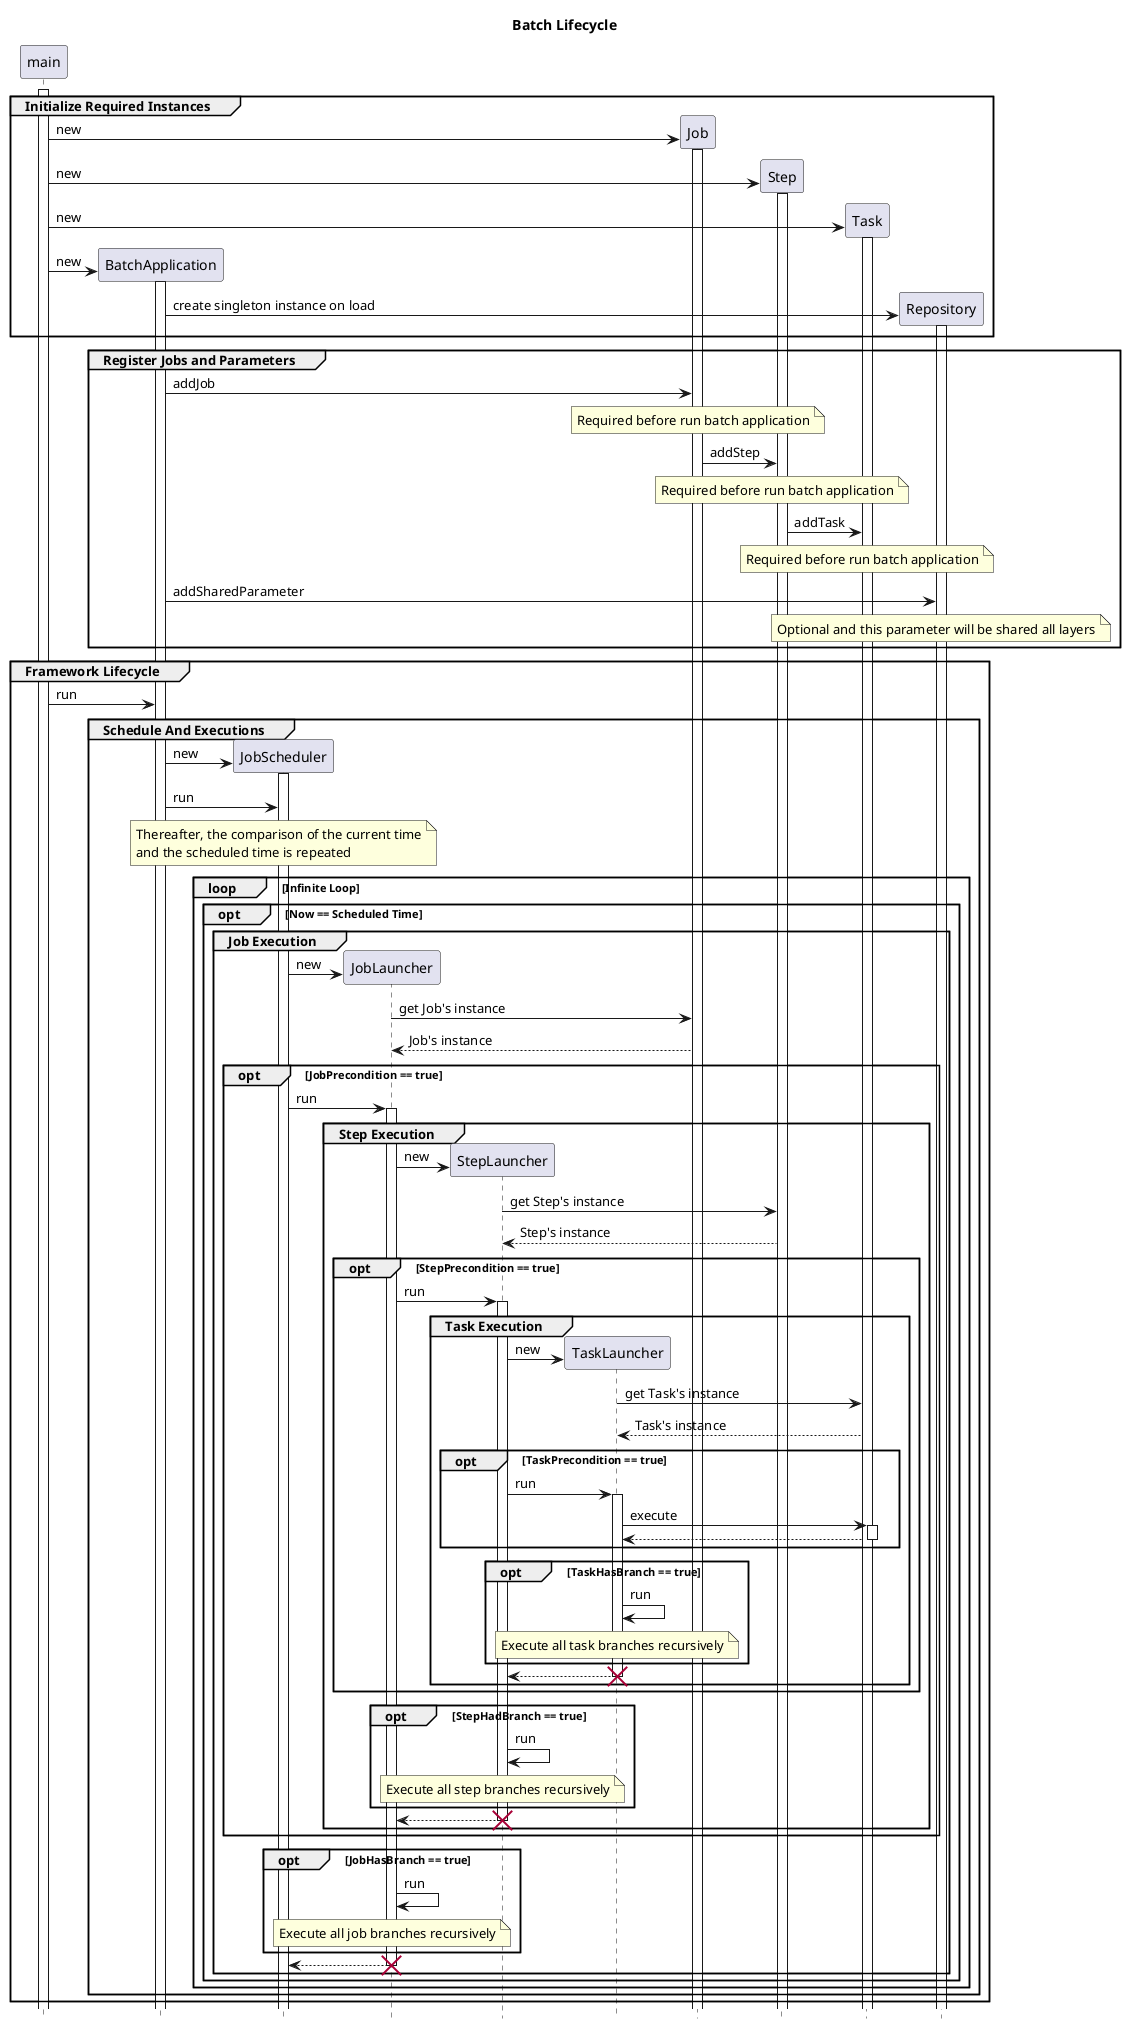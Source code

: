 @startuml Batch Lifecycle
title Batch Lifecycle

hide footbox
participant main
participant BatchApplication
participant JobScheduler
participant JobLauncher
participant StepLauncher
participant TaskLauncher
participant Job
participant Step
participant Task
participant Repository

activate main

group Initialize Required Instances
    create Job
    main -> Job: new
    activate Job
    create Step
    main -> Step: new
    activate Step

    create Task
    main -> Task: new
    activate Task

    create BatchApplication
    main -> BatchApplication: new
    activate BatchApplication
    create Repository
    BatchApplication -> Repository: create singleton instance on load
    activate Repository
end

group Register Jobs and Parameters
    BatchApplication -> Job: addJob
    note over Job: Required before run batch application

    Job -> Step: addStep
    note over Step: Required before run batch application

    Step -> Task: addTask
    note over Task: Required before run batch application

    BatchApplication -> Repository: addSharedParameter
    note over Repository: Optional and this parameter will be shared all layers
end

group Framework Lifecycle
    main -> BatchApplication: run

    group Schedule And Executions
        create JobScheduler
        BatchApplication -> JobScheduler: new
        activate JobScheduler

        BatchApplication -> JobScheduler: run
        note over JobScheduler
            Thereafter, the comparison of the current time
            and the scheduled time is repeated
        end note

        loop Infinite Loop
            opt Now == Scheduled Time
                group Job Execution
                    create JobLauncher
                    JobScheduler -> JobLauncher: new
                    JobLauncher -> Job: get Job's instance
                    JobLauncher <-- Job: Job's instance

                    opt JobPrecondition == true
                        JobScheduler -> JobLauncher: run

                        activate JobLauncher

                        group Step Execution
                            create StepLauncher
                            JobLauncher -> StepLauncher: new
                            StepLauncher -> Step: get Step's instance
                            StepLauncher <-- Step: Step's instance

                            opt StepPrecondition == true
                                JobLauncher -> StepLauncher: run
                                activate StepLauncher

                                group Task Execution
                                    create TaskLauncher
                                    StepLauncher -> TaskLauncher: new
                                    TaskLauncher -> Task: get Task's instance
                                    TaskLauncher <-- Task: Task's instance

                                    opt TaskPrecondition == true
                                        StepLauncher -> TaskLauncher: run
                                        activate TaskLauncher
                                        TaskLauncher -> Task: execute
                                        activate Task
                                        TaskLauncher <-- Task
                                        deactivate Task
                                    end

                                    opt TaskHasBranch == true
                                        TaskLauncher -> TaskLauncher: run
                                        note over TaskLauncher: Execute all task branches recursively
                                    end
                                                                                                        StepLauncher <-- TaskLauncher
                                    deactivate TaskLauncher
                                    destroy TaskLauncher
                                end
                            end

                            opt StepHadBranch == true
                                StepLauncher -> StepLauncher: run
                                note over StepLauncher: Execute all step branches recursively
                            end

                            JobLauncher <-- StepLauncher
                            deactivate StepLauncher
                            destroy StepLauncher
                        end
                    end

                    opt JobHasBranch == true
                        JobLauncher -> JobLauncher: run
                        note over JobLauncher: Execute all job branches recursively
                    end

                    JobScheduler <-- JobLauncher
                    deactivate JobLauncher
                    destroy JobLauncher
                end
            end
        end
    end
end
@enduml
